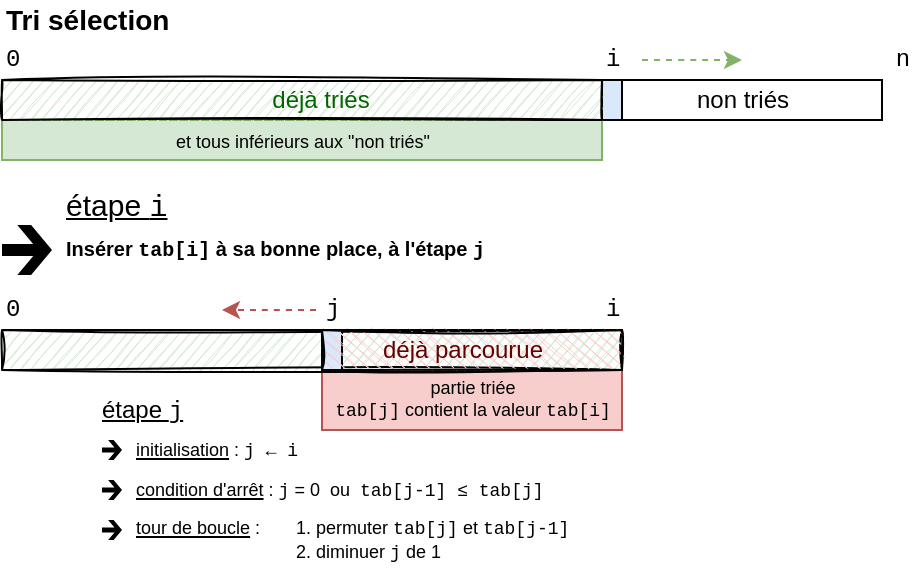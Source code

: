 <mxfile scale="4" border="0">
    <diagram id="_XF6_Xsw8ZZClXzvhntR" name="Page-1">
        <mxGraphModel dx="353" dy="240" grid="1" gridSize="10" guides="1" tooltips="1" connect="1" arrows="1" fold="1" page="1" pageScale="1" pageWidth="583" pageHeight="827" math="0" shadow="0">
            <root>
                <mxCell id="0"/>
                <mxCell id="1" parent="0"/>
                <mxCell id="31" value="" style="group;fillColor=#f8cecc;strokeColor=#b85450;" parent="1" vertex="1" connectable="0">
                    <mxGeometry x="280" y="225" width="150" height="30" as="geometry"/>
                </mxCell>
                <mxCell id="46" value="&lt;div style=&quot;font-size: 9px&quot;&gt;&lt;/div&gt;&lt;span style=&quot;font-family: &amp;quot;helvetica&amp;quot; ; font-size: 9px&quot;&gt;partie triée&lt;br&gt;&lt;/span&gt;&lt;font face=&quot;Courier New&quot;&gt;tab[j]&lt;/font&gt;&lt;span style=&quot;font-family: &amp;quot;helvetica&amp;quot;&quot;&gt;&amp;nbsp;contient la valeur&amp;nbsp;&lt;/span&gt;&lt;font face=&quot;Courier New&quot;&gt;tab[i]&lt;/font&gt;&lt;span style=&quot;font-family: &amp;quot;courier new&amp;quot; ; font-size: 9px&quot;&gt;&lt;br style=&quot;font-size: 9px&quot;&gt;&lt;/span&gt;" style="text;html=1;align=center;verticalAlign=middle;resizable=0;points=[];autosize=1;strokeColor=none;fillColor=none;fontFamily=Helvetica;fontColor=default;fontSize=9;" vertex="1" parent="1">
                    <mxGeometry x="280" y="225" width="150" height="30" as="geometry"/>
                </mxCell>
                <mxCell id="59" value="" style="rounded=0;whiteSpace=wrap;html=1;fontFamily=Courier New;fillColor=#d5e8d4;strokeColor=#000000;sketch=1;shadow=0;glass=0;" vertex="1" parent="1">
                    <mxGeometry x="120" y="205" width="310" height="20" as="geometry"/>
                </mxCell>
                <mxCell id="41" value="" style="whiteSpace=wrap;html=1;rounded=0;fontFamily=Courier New;fillColor=#dae8fc;strokeColor=#000000;labelBorderColor=none;labelBackgroundColor=none;fontColor=default;" vertex="1" parent="1">
                    <mxGeometry x="420" y="80" width="10" height="20" as="geometry"/>
                </mxCell>
                <mxCell id="3" value="" style="whiteSpace=wrap;html=1;rounded=0;fontFamily=Courier New;" parent="1" vertex="1">
                    <mxGeometry x="430" y="80" width="130" height="20" as="geometry"/>
                </mxCell>
                <mxCell id="4" value="0" style="text;html=1;align=left;verticalAlign=middle;resizable=0;points=[];autosize=1;strokeColor=none;fillColor=none;fontFamily=Courier New;" parent="1" vertex="1">
                    <mxGeometry x="120" y="60" width="20" height="20" as="geometry"/>
                </mxCell>
                <mxCell id="60" style="edgeStyle=orthogonalEdgeStyle;html=1;fontFamily=Courier New;fontSize=9;fontColor=#006600;startArrow=none;startFill=0;dashed=1;fillColor=#d5e8d4;strokeColor=#82b366;" edge="1" parent="1" source="5">
                    <mxGeometry relative="1" as="geometry">
                        <mxPoint x="490.0" y="70" as="targetPoint"/>
                    </mxGeometry>
                </mxCell>
                <mxCell id="5" value="i" style="text;html=1;align=left;verticalAlign=middle;resizable=0;points=[];autosize=1;strokeColor=none;fillColor=none;fontFamily=Courier New;" parent="1" vertex="1">
                    <mxGeometry x="420" y="60" width="20" height="20" as="geometry"/>
                </mxCell>
                <mxCell id="6" value="n" style="text;html=1;align=center;verticalAlign=middle;resizable=0;points=[];autosize=1;strokeColor=none;fillColor=none;fontFamily=Courier New;" parent="1" vertex="1">
                    <mxGeometry x="560" y="60" width="20" height="20" as="geometry"/>
                </mxCell>
                <mxCell id="10" value="&lt;font face=&quot;Helvetica&quot;&gt;non triés&lt;/font&gt;" style="text;html=1;align=center;verticalAlign=middle;resizable=0;points=[];autosize=1;strokeColor=none;fillColor=none;fontFamily=Courier New;" parent="1" vertex="1">
                    <mxGeometry x="460" y="80" width="60" height="20" as="geometry"/>
                </mxCell>
                <mxCell id="12" value="0" style="text;html=1;align=left;verticalAlign=middle;resizable=0;points=[];autosize=1;strokeColor=none;fillColor=none;fontFamily=Courier New;" parent="1" vertex="1">
                    <mxGeometry x="120" y="185" width="20" height="20" as="geometry"/>
                </mxCell>
                <mxCell id="61" style="edgeStyle=orthogonalEdgeStyle;html=1;dashed=1;fontFamily=Courier New;fontSize=9;fontColor=#006600;startArrow=none;startFill=0;sourcePerimeterSpacing=3;fillColor=#f8cecc;strokeColor=#b85450;" edge="1" parent="1" source="14">
                    <mxGeometry relative="1" as="geometry">
                        <mxPoint x="230" y="195" as="targetPoint"/>
                    </mxGeometry>
                </mxCell>
                <mxCell id="14" value="j" style="text;html=1;align=left;verticalAlign=middle;resizable=0;points=[];autosize=1;strokeColor=none;fillColor=none;fontFamily=Courier New;" parent="1" vertex="1">
                    <mxGeometry x="280" y="185" width="20" height="20" as="geometry"/>
                </mxCell>
                <mxCell id="18" value="" style="group;fillColor=#d5e8d4;strokeColor=#82b366;container=0;" parent="1" vertex="1" connectable="0">
                    <mxGeometry x="120" y="100" width="300" height="20" as="geometry"/>
                </mxCell>
                <mxCell id="2" value="" style="rounded=0;whiteSpace=wrap;html=1;fontFamily=Courier New;fillColor=#d5e8d4;strokeColor=#000000;sketch=1;shadow=0;glass=0;" parent="1" vertex="1">
                    <mxGeometry x="120" y="80" width="300" height="20" as="geometry"/>
                </mxCell>
                <mxCell id="19" value="&lt;font face=&quot;Helvetica&quot; style=&quot;font-size: 14px&quot;&gt;Tri sélection&lt;/font&gt;" style="text;html=1;align=left;verticalAlign=middle;resizable=0;points=[];autosize=1;strokeColor=none;fillColor=none;fontSize=14;fontFamily=Courier New;fontStyle=1" parent="1" vertex="1">
                    <mxGeometry x="120" y="40" width="100" height="20" as="geometry"/>
                </mxCell>
                <mxCell id="8" value="&lt;font face=&quot;Helvetica&quot; style=&quot;font-size: 9px&quot;&gt;et tous inférieurs aux &quot;non triés&quot;&lt;/font&gt;" style="text;html=1;align=center;verticalAlign=middle;resizable=0;points=[];autosize=1;strokeColor=none;fillColor=none;fontFamily=Helvetica;" parent="1" vertex="1">
                    <mxGeometry x="200" y="100" width="140" height="20" as="geometry"/>
                </mxCell>
                <mxCell id="24" value="&lt;font face=&quot;Helvetica&quot; style=&quot;font-size: 10px;&quot;&gt;Insérer &lt;/font&gt;&lt;font style=&quot;font-size: 10px;&quot;&gt;tab[i]&lt;/font&gt;&lt;font face=&quot;Helvetica&quot; style=&quot;font-size: 10px;&quot;&gt; à sa bonne place, à l'étape &lt;/font&gt;&lt;font style=&quot;font-size: 10px;&quot;&gt;j&lt;/font&gt;" style="text;html=1;align=left;verticalAlign=middle;resizable=0;points=[];autosize=1;strokeColor=none;fillColor=none;fontSize=10;fontFamily=Courier New;fontStyle=1" parent="1" vertex="1">
                    <mxGeometry x="150" y="155" width="220" height="20" as="geometry"/>
                </mxCell>
                <mxCell id="7" value="&lt;font face=&quot;Helvetica&quot;&gt;déjà triés&lt;/font&gt;" style="text;html=1;align=center;verticalAlign=middle;resizable=0;points=[];autosize=1;strokeColor=none;fillColor=none;fontFamily=Courier New;fontColor=#006600;" parent="1" vertex="1">
                    <mxGeometry x="248.5" y="80" width="60" height="20" as="geometry"/>
                </mxCell>
                <mxCell id="36" value="" style="shape=mxgraph.signs.travel.arrow_east;html=1;pointerEvents=1;fillColor=#000000;strokeColor=none;verticalLabelPosition=bottom;verticalAlign=top;align=center;sketch=0;rounded=0;shadow=0;glass=0;fontFamily=Courier New;fontSize=8;" parent="1" vertex="1">
                    <mxGeometry x="120" y="152.5" width="25" height="25" as="geometry"/>
                </mxCell>
                <mxCell id="42" value="" style="whiteSpace=wrap;html=1;rounded=0;fontFamily=Courier New;fillColor=#dae8fc;strokeColor=#000000;labelBorderColor=none;labelBackgroundColor=none;fontColor=default;" vertex="1" parent="1">
                    <mxGeometry x="280" y="205" width="10" height="20" as="geometry"/>
                </mxCell>
                <mxCell id="11" value="" style="whiteSpace=wrap;html=1;rounded=0;fontFamily=Courier New;fillColor=#f8cecc;strokeColor=#000000;sketch=1;direction=north;" parent="1" vertex="1">
                    <mxGeometry x="280" y="205" width="150" height="20" as="geometry"/>
                </mxCell>
                <mxCell id="43" value="i" style="text;html=1;align=left;verticalAlign=middle;resizable=0;points=[];autosize=1;strokeColor=none;fillColor=none;fontFamily=Courier New;" vertex="1" parent="1">
                    <mxGeometry x="420" y="185" width="20" height="20" as="geometry"/>
                </mxCell>
                <mxCell id="44" value="&lt;span style=&quot;font-family: helvetica; font-size: 15px;&quot;&gt;étape&amp;nbsp;&lt;font face=&quot;Courier New&quot; style=&quot;font-size: 15px;&quot;&gt;i&lt;/font&gt;&lt;/span&gt;" style="text;html=1;align=left;verticalAlign=middle;resizable=0;points=[];autosize=1;strokeColor=none;fillColor=none;fontFamily=Courier New;fontColor=default;fontSize=15;fontStyle=4" vertex="1" parent="1">
                    <mxGeometry x="150" y="132.5" width="70" height="20" as="geometry"/>
                </mxCell>
                <mxCell id="17" value="&lt;div&gt;&lt;span style=&quot;font-family: &amp;quot;helvetica&amp;quot;&quot;&gt;déjà parcourue&lt;/span&gt;&lt;/div&gt;" style="text;html=1;align=center;verticalAlign=middle;resizable=0;points=[];autosize=1;fontFamily=Courier New;fontColor=#660000;" parent="1" vertex="1">
                    <mxGeometry x="300" y="205" width="100" height="20" as="geometry"/>
                </mxCell>
                <mxCell id="50" value="" style="shape=mxgraph.signs.travel.arrow_east;html=1;pointerEvents=1;fillColor=#000000;strokeColor=none;verticalLabelPosition=bottom;verticalAlign=top;align=center;sketch=0;rounded=0;shadow=0;glass=0;fontFamily=Courier New;fontSize=8;" vertex="1" parent="1">
                    <mxGeometry x="170" y="260" width="10" height="10" as="geometry"/>
                </mxCell>
                <mxCell id="52" value="&lt;u&gt;initialisation&lt;/u&gt; : &lt;font face=&quot;Courier New&quot;&gt;j ← i&lt;/font&gt;" style="text;html=1;align=left;verticalAlign=middle;resizable=0;points=[];autosize=1;strokeColor=none;fillColor=none;fontSize=9;fontFamily=Helvetica;fontColor=default;" vertex="1" parent="1">
                    <mxGeometry x="185" y="255" width="100" height="20" as="geometry"/>
                </mxCell>
                <mxCell id="53" value="&lt;u&gt;condition d'arrêt&lt;/u&gt; :&amp;nbsp;&lt;span style=&quot;font-family: &amp;#34;courier new&amp;#34;&quot;&gt;j&lt;/span&gt;&amp;nbsp;= 0&amp;nbsp; ou&amp;nbsp;&amp;nbsp;&lt;font face=&quot;Courier New&quot;&gt;tab[j-1] ≤ tab[j]&lt;/font&gt;" style="text;html=1;align=left;verticalAlign=middle;resizable=0;points=[];autosize=1;strokeColor=none;fillColor=none;fontSize=9;fontFamily=Helvetica;fontColor=default;" vertex="1" parent="1">
                    <mxGeometry x="185" y="275" width="220" height="20" as="geometry"/>
                </mxCell>
                <mxCell id="54" value="" style="shape=mxgraph.signs.travel.arrow_east;html=1;pointerEvents=1;fillColor=#000000;strokeColor=none;verticalLabelPosition=bottom;verticalAlign=top;align=center;sketch=0;rounded=0;shadow=0;glass=0;fontFamily=Courier New;fontSize=8;" vertex="1" parent="1">
                    <mxGeometry x="170" y="280" width="10" height="10" as="geometry"/>
                </mxCell>
                <mxCell id="55" value="&lt;u&gt;tour de boucle&lt;/u&gt; : &lt;span style=&quot;white-space: pre&quot;&gt;&#9;&lt;/span&gt;1. permuter &lt;font face=&quot;Courier New&quot;&gt;tab[j]&lt;/font&gt; et &lt;font face=&quot;Courier New&quot;&gt;tab[j-1]&lt;br&gt;&lt;/font&gt;&lt;span style=&quot;white-space: pre&quot;&gt;&#9;&lt;/span&gt;&lt;span style=&quot;white-space: pre&quot;&gt;&#9;&lt;/span&gt;&lt;span style=&quot;white-space: pre&quot;&gt;&#9;&lt;/span&gt;&lt;span style=&quot;white-space: pre&quot;&gt;&#9;&lt;/span&gt;2. diminuer &lt;font face=&quot;Courier New&quot;&gt;j&lt;/font&gt; de 1" style="text;html=1;align=left;verticalAlign=bottom;resizable=0;points=[];autosize=1;strokeColor=none;fillColor=none;fontSize=9;fontFamily=Helvetica;fontColor=default;" vertex="1" parent="1">
                    <mxGeometry x="185" y="295" width="230" height="30" as="geometry"/>
                </mxCell>
                <mxCell id="56" value="" style="shape=mxgraph.signs.travel.arrow_east;html=1;pointerEvents=1;fillColor=#000000;strokeColor=none;verticalLabelPosition=bottom;verticalAlign=top;align=center;sketch=0;rounded=0;shadow=0;glass=0;fontFamily=Courier New;fontSize=8;" vertex="1" parent="1">
                    <mxGeometry x="170" y="300" width="10" height="10" as="geometry"/>
                </mxCell>
                <mxCell id="64" value="&lt;font style=&quot;font-size: 12px&quot;&gt;&lt;u&gt;étape &lt;font face=&quot;Courier New&quot;&gt;j&lt;/font&gt;&lt;/u&gt;&lt;/font&gt;" style="text;html=1;align=left;verticalAlign=middle;resizable=0;points=[];autosize=1;strokeColor=none;fillColor=none;fontSize=10;fontFamily=Helvetica;fontColor=default;" vertex="1" parent="1">
                    <mxGeometry x="168" y="235" width="60" height="20" as="geometry"/>
                </mxCell>
            </root>
        </mxGraphModel>
    </diagram>
</mxfile>